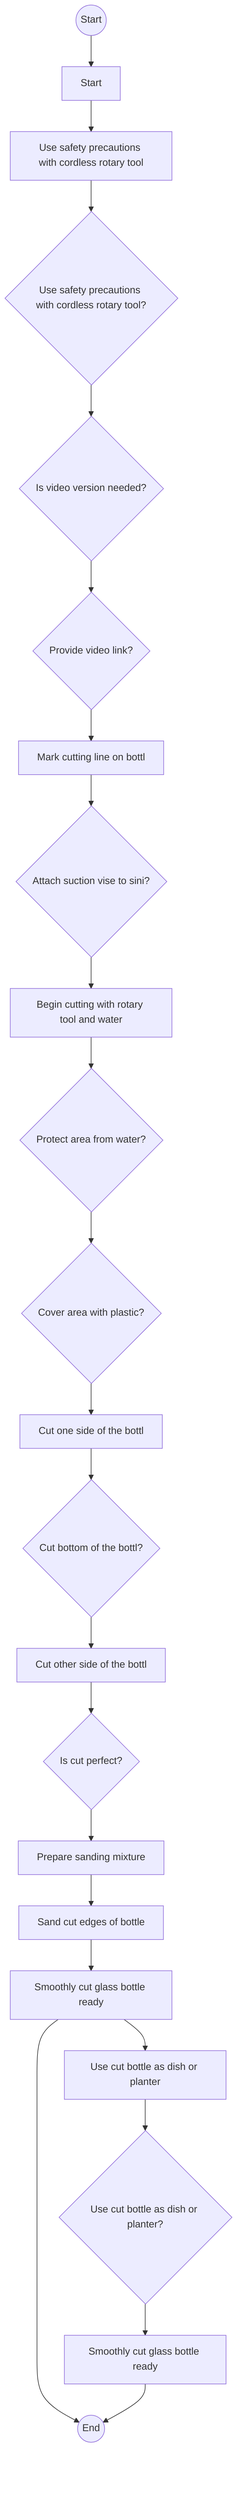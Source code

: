 flowchart TD
Start((Start)) --> A[Start]
A --> B[Use safety precautions with cordless rotary tool]
B --> C{Use safety precautions with cordless rotary tool?}
C --> D{Is video version needed?}
D --> E{Provide video link?}
E --> F[Mark cutting line on bottl]
F --> G{Attach suction vise to sini?}
G --> H[Begin cutting with rotary tool and water]
H --> I{Protect area from water?}
I --> J{Cover area with plastic?}
J --> K[Cut one side of the bottl]
K --> L{Cut bottom of the bottl?}
L --> M[Cut other side of the bottl]
M --> N{Is cut perfect?}
N --> O[Prepare sanding mixture]
O --> P[Sand cut edges of bottle]
P --> Q[Smoothly cut glass bottle ready]
Q --> End((End))
Q --> R[Use cut bottle as dish or planter]
R --> S{Use cut bottle as dish or planter?}
S --> T[Smoothly cut glass bottle ready]
T --> End